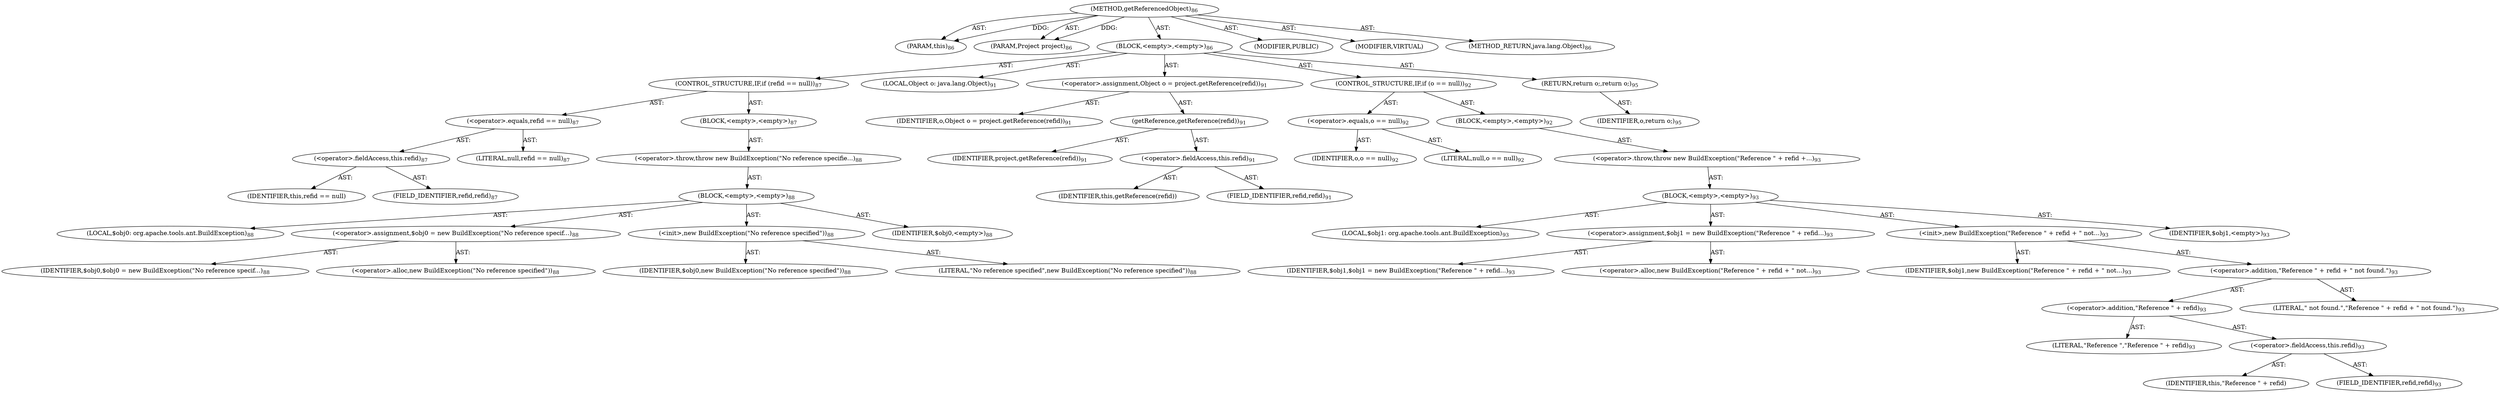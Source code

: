 digraph "getReferencedObject" {  
"111669149700" [label = <(METHOD,getReferencedObject)<SUB>86</SUB>> ]
"115964116998" [label = <(PARAM,this)<SUB>86</SUB>> ]
"115964116999" [label = <(PARAM,Project project)<SUB>86</SUB>> ]
"25769803780" [label = <(BLOCK,&lt;empty&gt;,&lt;empty&gt;)<SUB>86</SUB>> ]
"47244640256" [label = <(CONTROL_STRUCTURE,IF,if (refid == null))<SUB>87</SUB>> ]
"30064771078" [label = <(&lt;operator&gt;.equals,refid == null)<SUB>87</SUB>> ]
"30064771079" [label = <(&lt;operator&gt;.fieldAccess,this.refid)<SUB>87</SUB>> ]
"68719476743" [label = <(IDENTIFIER,this,refid == null)> ]
"55834574850" [label = <(FIELD_IDENTIFIER,refid,refid)<SUB>87</SUB>> ]
"90194313216" [label = <(LITERAL,null,refid == null)<SUB>87</SUB>> ]
"25769803781" [label = <(BLOCK,&lt;empty&gt;,&lt;empty&gt;)<SUB>87</SUB>> ]
"30064771080" [label = <(&lt;operator&gt;.throw,throw new BuildException(&quot;No reference specifie...)<SUB>88</SUB>> ]
"25769803782" [label = <(BLOCK,&lt;empty&gt;,&lt;empty&gt;)<SUB>88</SUB>> ]
"94489280512" [label = <(LOCAL,$obj0: org.apache.tools.ant.BuildException)<SUB>88</SUB>> ]
"30064771081" [label = <(&lt;operator&gt;.assignment,$obj0 = new BuildException(&quot;No reference specif...)<SUB>88</SUB>> ]
"68719476744" [label = <(IDENTIFIER,$obj0,$obj0 = new BuildException(&quot;No reference specif...)<SUB>88</SUB>> ]
"30064771082" [label = <(&lt;operator&gt;.alloc,new BuildException(&quot;No reference specified&quot;))<SUB>88</SUB>> ]
"30064771083" [label = <(&lt;init&gt;,new BuildException(&quot;No reference specified&quot;))<SUB>88</SUB>> ]
"68719476745" [label = <(IDENTIFIER,$obj0,new BuildException(&quot;No reference specified&quot;))<SUB>88</SUB>> ]
"90194313217" [label = <(LITERAL,&quot;No reference specified&quot;,new BuildException(&quot;No reference specified&quot;))<SUB>88</SUB>> ]
"68719476746" [label = <(IDENTIFIER,$obj0,&lt;empty&gt;)<SUB>88</SUB>> ]
"94489280513" [label = <(LOCAL,Object o: java.lang.Object)<SUB>91</SUB>> ]
"30064771084" [label = <(&lt;operator&gt;.assignment,Object o = project.getReference(refid))<SUB>91</SUB>> ]
"68719476747" [label = <(IDENTIFIER,o,Object o = project.getReference(refid))<SUB>91</SUB>> ]
"30064771085" [label = <(getReference,getReference(refid))<SUB>91</SUB>> ]
"68719476748" [label = <(IDENTIFIER,project,getReference(refid))<SUB>91</SUB>> ]
"30064771086" [label = <(&lt;operator&gt;.fieldAccess,this.refid)<SUB>91</SUB>> ]
"68719476749" [label = <(IDENTIFIER,this,getReference(refid))> ]
"55834574851" [label = <(FIELD_IDENTIFIER,refid,refid)<SUB>91</SUB>> ]
"47244640257" [label = <(CONTROL_STRUCTURE,IF,if (o == null))<SUB>92</SUB>> ]
"30064771087" [label = <(&lt;operator&gt;.equals,o == null)<SUB>92</SUB>> ]
"68719476750" [label = <(IDENTIFIER,o,o == null)<SUB>92</SUB>> ]
"90194313218" [label = <(LITERAL,null,o == null)<SUB>92</SUB>> ]
"25769803783" [label = <(BLOCK,&lt;empty&gt;,&lt;empty&gt;)<SUB>92</SUB>> ]
"30064771088" [label = <(&lt;operator&gt;.throw,throw new BuildException(&quot;Reference &quot; + refid +...)<SUB>93</SUB>> ]
"25769803784" [label = <(BLOCK,&lt;empty&gt;,&lt;empty&gt;)<SUB>93</SUB>> ]
"94489280514" [label = <(LOCAL,$obj1: org.apache.tools.ant.BuildException)<SUB>93</SUB>> ]
"30064771089" [label = <(&lt;operator&gt;.assignment,$obj1 = new BuildException(&quot;Reference &quot; + refid...)<SUB>93</SUB>> ]
"68719476751" [label = <(IDENTIFIER,$obj1,$obj1 = new BuildException(&quot;Reference &quot; + refid...)<SUB>93</SUB>> ]
"30064771090" [label = <(&lt;operator&gt;.alloc,new BuildException(&quot;Reference &quot; + refid + &quot; not...)<SUB>93</SUB>> ]
"30064771091" [label = <(&lt;init&gt;,new BuildException(&quot;Reference &quot; + refid + &quot; not...)<SUB>93</SUB>> ]
"68719476752" [label = <(IDENTIFIER,$obj1,new BuildException(&quot;Reference &quot; + refid + &quot; not...)<SUB>93</SUB>> ]
"30064771092" [label = <(&lt;operator&gt;.addition,&quot;Reference &quot; + refid + &quot; not found.&quot;)<SUB>93</SUB>> ]
"30064771093" [label = <(&lt;operator&gt;.addition,&quot;Reference &quot; + refid)<SUB>93</SUB>> ]
"90194313219" [label = <(LITERAL,&quot;Reference &quot;,&quot;Reference &quot; + refid)<SUB>93</SUB>> ]
"30064771094" [label = <(&lt;operator&gt;.fieldAccess,this.refid)<SUB>93</SUB>> ]
"68719476753" [label = <(IDENTIFIER,this,&quot;Reference &quot; + refid)> ]
"55834574852" [label = <(FIELD_IDENTIFIER,refid,refid)<SUB>93</SUB>> ]
"90194313220" [label = <(LITERAL,&quot; not found.&quot;,&quot;Reference &quot; + refid + &quot; not found.&quot;)<SUB>93</SUB>> ]
"68719476754" [label = <(IDENTIFIER,$obj1,&lt;empty&gt;)<SUB>93</SUB>> ]
"146028888065" [label = <(RETURN,return o;,return o;)<SUB>95</SUB>> ]
"68719476755" [label = <(IDENTIFIER,o,return o;)<SUB>95</SUB>> ]
"133143986185" [label = <(MODIFIER,PUBLIC)> ]
"133143986186" [label = <(MODIFIER,VIRTUAL)> ]
"128849018884" [label = <(METHOD_RETURN,java.lang.Object)<SUB>86</SUB>> ]
  "111669149700" -> "115964116998"  [ label = "AST: "] 
  "111669149700" -> "115964116999"  [ label = "AST: "] 
  "111669149700" -> "25769803780"  [ label = "AST: "] 
  "111669149700" -> "133143986185"  [ label = "AST: "] 
  "111669149700" -> "133143986186"  [ label = "AST: "] 
  "111669149700" -> "128849018884"  [ label = "AST: "] 
  "25769803780" -> "47244640256"  [ label = "AST: "] 
  "25769803780" -> "94489280513"  [ label = "AST: "] 
  "25769803780" -> "30064771084"  [ label = "AST: "] 
  "25769803780" -> "47244640257"  [ label = "AST: "] 
  "25769803780" -> "146028888065"  [ label = "AST: "] 
  "47244640256" -> "30064771078"  [ label = "AST: "] 
  "47244640256" -> "25769803781"  [ label = "AST: "] 
  "30064771078" -> "30064771079"  [ label = "AST: "] 
  "30064771078" -> "90194313216"  [ label = "AST: "] 
  "30064771079" -> "68719476743"  [ label = "AST: "] 
  "30064771079" -> "55834574850"  [ label = "AST: "] 
  "25769803781" -> "30064771080"  [ label = "AST: "] 
  "30064771080" -> "25769803782"  [ label = "AST: "] 
  "25769803782" -> "94489280512"  [ label = "AST: "] 
  "25769803782" -> "30064771081"  [ label = "AST: "] 
  "25769803782" -> "30064771083"  [ label = "AST: "] 
  "25769803782" -> "68719476746"  [ label = "AST: "] 
  "30064771081" -> "68719476744"  [ label = "AST: "] 
  "30064771081" -> "30064771082"  [ label = "AST: "] 
  "30064771083" -> "68719476745"  [ label = "AST: "] 
  "30064771083" -> "90194313217"  [ label = "AST: "] 
  "30064771084" -> "68719476747"  [ label = "AST: "] 
  "30064771084" -> "30064771085"  [ label = "AST: "] 
  "30064771085" -> "68719476748"  [ label = "AST: "] 
  "30064771085" -> "30064771086"  [ label = "AST: "] 
  "30064771086" -> "68719476749"  [ label = "AST: "] 
  "30064771086" -> "55834574851"  [ label = "AST: "] 
  "47244640257" -> "30064771087"  [ label = "AST: "] 
  "47244640257" -> "25769803783"  [ label = "AST: "] 
  "30064771087" -> "68719476750"  [ label = "AST: "] 
  "30064771087" -> "90194313218"  [ label = "AST: "] 
  "25769803783" -> "30064771088"  [ label = "AST: "] 
  "30064771088" -> "25769803784"  [ label = "AST: "] 
  "25769803784" -> "94489280514"  [ label = "AST: "] 
  "25769803784" -> "30064771089"  [ label = "AST: "] 
  "25769803784" -> "30064771091"  [ label = "AST: "] 
  "25769803784" -> "68719476754"  [ label = "AST: "] 
  "30064771089" -> "68719476751"  [ label = "AST: "] 
  "30064771089" -> "30064771090"  [ label = "AST: "] 
  "30064771091" -> "68719476752"  [ label = "AST: "] 
  "30064771091" -> "30064771092"  [ label = "AST: "] 
  "30064771092" -> "30064771093"  [ label = "AST: "] 
  "30064771092" -> "90194313220"  [ label = "AST: "] 
  "30064771093" -> "90194313219"  [ label = "AST: "] 
  "30064771093" -> "30064771094"  [ label = "AST: "] 
  "30064771094" -> "68719476753"  [ label = "AST: "] 
  "30064771094" -> "55834574852"  [ label = "AST: "] 
  "146028888065" -> "68719476755"  [ label = "AST: "] 
  "111669149700" -> "115964116998"  [ label = "DDG: "] 
  "111669149700" -> "115964116999"  [ label = "DDG: "] 
}
